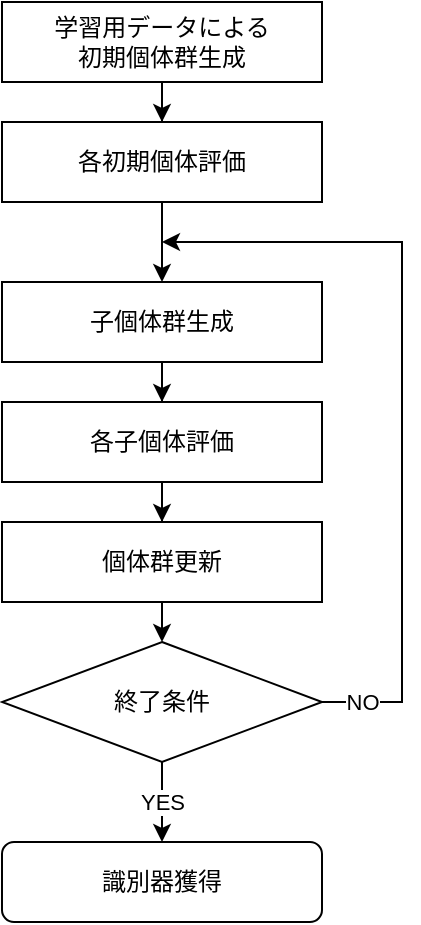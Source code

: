 <mxfile version="15.6.1" type="github">
  <diagram id="C5RBs43oDa-KdzZeNtuy" name="Page-1">
    <mxGraphModel dx="2062" dy="1122" grid="1" gridSize="10" guides="1" tooltips="1" connect="1" arrows="1" fold="1" page="1" pageScale="1" pageWidth="827" pageHeight="1169" math="0" shadow="0">
      <root>
        <mxCell id="WIyWlLk6GJQsqaUBKTNV-0" />
        <mxCell id="WIyWlLk6GJQsqaUBKTNV-1" parent="WIyWlLk6GJQsqaUBKTNV-0" />
        <mxCell id="1kCaJn3su4ZKGs1tikPY-2" value="" style="edgeStyle=orthogonalEdgeStyle;rounded=0;orthogonalLoop=1;jettySize=auto;html=1;" edge="1" parent="WIyWlLk6GJQsqaUBKTNV-1" source="1kCaJn3su4ZKGs1tikPY-0" target="1kCaJn3su4ZKGs1tikPY-1">
          <mxGeometry relative="1" as="geometry" />
        </mxCell>
        <mxCell id="1kCaJn3su4ZKGs1tikPY-0" value="学習用データによる&lt;br&gt;初期個体群生成" style="rounded=0;whiteSpace=wrap;html=1;" vertex="1" parent="WIyWlLk6GJQsqaUBKTNV-1">
          <mxGeometry x="80" y="80" width="160" height="40" as="geometry" />
        </mxCell>
        <mxCell id="1kCaJn3su4ZKGs1tikPY-4" value="" style="edgeStyle=orthogonalEdgeStyle;rounded=0;orthogonalLoop=1;jettySize=auto;html=1;" edge="1" parent="WIyWlLk6GJQsqaUBKTNV-1" source="1kCaJn3su4ZKGs1tikPY-1" target="1kCaJn3su4ZKGs1tikPY-3">
          <mxGeometry relative="1" as="geometry" />
        </mxCell>
        <mxCell id="1kCaJn3su4ZKGs1tikPY-1" value="各初期個体評価" style="rounded=0;whiteSpace=wrap;html=1;" vertex="1" parent="WIyWlLk6GJQsqaUBKTNV-1">
          <mxGeometry x="80" y="140" width="160" height="40" as="geometry" />
        </mxCell>
        <mxCell id="1kCaJn3su4ZKGs1tikPY-6" value="" style="edgeStyle=orthogonalEdgeStyle;rounded=0;orthogonalLoop=1;jettySize=auto;html=1;" edge="1" parent="WIyWlLk6GJQsqaUBKTNV-1" source="1kCaJn3su4ZKGs1tikPY-3" target="1kCaJn3su4ZKGs1tikPY-5">
          <mxGeometry relative="1" as="geometry" />
        </mxCell>
        <mxCell id="1kCaJn3su4ZKGs1tikPY-3" value="子個体群生成" style="rounded=0;whiteSpace=wrap;html=1;" vertex="1" parent="WIyWlLk6GJQsqaUBKTNV-1">
          <mxGeometry x="80" y="220" width="160" height="40" as="geometry" />
        </mxCell>
        <mxCell id="1kCaJn3su4ZKGs1tikPY-8" value="" style="edgeStyle=orthogonalEdgeStyle;rounded=0;orthogonalLoop=1;jettySize=auto;html=1;" edge="1" parent="WIyWlLk6GJQsqaUBKTNV-1" source="1kCaJn3su4ZKGs1tikPY-5" target="1kCaJn3su4ZKGs1tikPY-7">
          <mxGeometry relative="1" as="geometry" />
        </mxCell>
        <mxCell id="1kCaJn3su4ZKGs1tikPY-5" value="各子個体評価" style="rounded=0;whiteSpace=wrap;html=1;" vertex="1" parent="WIyWlLk6GJQsqaUBKTNV-1">
          <mxGeometry x="80" y="280" width="160" height="40" as="geometry" />
        </mxCell>
        <mxCell id="1kCaJn3su4ZKGs1tikPY-10" style="edgeStyle=orthogonalEdgeStyle;rounded=0;orthogonalLoop=1;jettySize=auto;html=1;exitX=0.5;exitY=1;exitDx=0;exitDy=0;entryX=0.5;entryY=0;entryDx=0;entryDy=0;" edge="1" parent="WIyWlLk6GJQsqaUBKTNV-1" source="1kCaJn3su4ZKGs1tikPY-7" target="1kCaJn3su4ZKGs1tikPY-9">
          <mxGeometry relative="1" as="geometry" />
        </mxCell>
        <mxCell id="1kCaJn3su4ZKGs1tikPY-7" value="個体群更新" style="rounded=0;whiteSpace=wrap;html=1;" vertex="1" parent="WIyWlLk6GJQsqaUBKTNV-1">
          <mxGeometry x="80" y="340" width="160" height="40" as="geometry" />
        </mxCell>
        <mxCell id="1kCaJn3su4ZKGs1tikPY-12" value="YES" style="edgeStyle=orthogonalEdgeStyle;rounded=0;orthogonalLoop=1;jettySize=auto;html=1;exitX=0.5;exitY=1;exitDx=0;exitDy=0;entryX=0.5;entryY=0;entryDx=0;entryDy=0;" edge="1" parent="WIyWlLk6GJQsqaUBKTNV-1" source="1kCaJn3su4ZKGs1tikPY-9" target="1kCaJn3su4ZKGs1tikPY-11">
          <mxGeometry relative="1" as="geometry" />
        </mxCell>
        <mxCell id="1kCaJn3su4ZKGs1tikPY-13" style="edgeStyle=orthogonalEdgeStyle;rounded=0;orthogonalLoop=1;jettySize=auto;html=1;exitX=1;exitY=0.5;exitDx=0;exitDy=0;" edge="1" parent="WIyWlLk6GJQsqaUBKTNV-1" source="1kCaJn3su4ZKGs1tikPY-9">
          <mxGeometry relative="1" as="geometry">
            <mxPoint x="160" y="200" as="targetPoint" />
            <Array as="points">
              <mxPoint x="280" y="430" />
              <mxPoint x="280" y="200" />
            </Array>
          </mxGeometry>
        </mxCell>
        <mxCell id="1kCaJn3su4ZKGs1tikPY-14" value="NO" style="edgeLabel;html=1;align=center;verticalAlign=middle;resizable=0;points=[];" vertex="1" connectable="0" parent="1kCaJn3su4ZKGs1tikPY-13">
          <mxGeometry x="-0.593" y="-5" relative="1" as="geometry">
            <mxPoint x="-25" y="39" as="offset" />
          </mxGeometry>
        </mxCell>
        <mxCell id="1kCaJn3su4ZKGs1tikPY-9" value="終了条件" style="rhombus;whiteSpace=wrap;html=1;" vertex="1" parent="WIyWlLk6GJQsqaUBKTNV-1">
          <mxGeometry x="80" y="400" width="160" height="60" as="geometry" />
        </mxCell>
        <mxCell id="1kCaJn3su4ZKGs1tikPY-11" value="識別器獲得" style="rounded=1;whiteSpace=wrap;html=1;" vertex="1" parent="WIyWlLk6GJQsqaUBKTNV-1">
          <mxGeometry x="80" y="500" width="160" height="40" as="geometry" />
        </mxCell>
      </root>
    </mxGraphModel>
  </diagram>
</mxfile>
